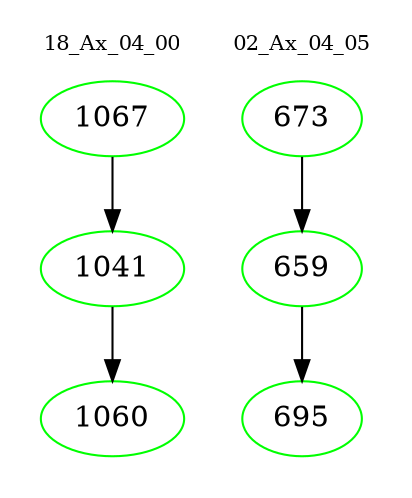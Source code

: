 digraph{
subgraph cluster_0 {
color = white
label = "18_Ax_04_00";
fontsize=10;
T0_1067 [label="1067", color="green"]
T0_1067 -> T0_1041 [color="black"]
T0_1041 [label="1041", color="green"]
T0_1041 -> T0_1060 [color="black"]
T0_1060 [label="1060", color="green"]
}
subgraph cluster_1 {
color = white
label = "02_Ax_04_05";
fontsize=10;
T1_673 [label="673", color="green"]
T1_673 -> T1_659 [color="black"]
T1_659 [label="659", color="green"]
T1_659 -> T1_695 [color="black"]
T1_695 [label="695", color="green"]
}
}
